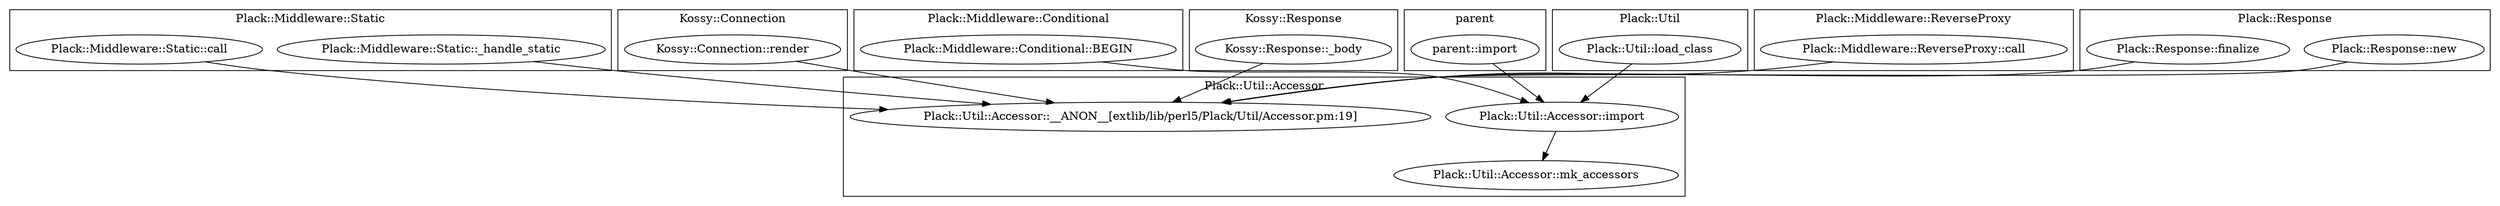 digraph {
graph [overlap=false]
subgraph cluster_Plack_Middleware_Static {
	label="Plack::Middleware::Static";
	"Plack::Middleware::Static::_handle_static";
	"Plack::Middleware::Static::call";
}
subgraph cluster_Kossy_Connection {
	label="Kossy::Connection";
	"Kossy::Connection::render";
}
subgraph cluster_Plack_Util_Accessor {
	label="Plack::Util::Accessor";
	"Plack::Util::Accessor::mk_accessors";
	"Plack::Util::Accessor::import";
	"Plack::Util::Accessor::__ANON__[extlib/lib/perl5/Plack/Util/Accessor.pm:19]";
}
subgraph cluster_Plack_Middleware_Conditional {
	label="Plack::Middleware::Conditional";
	"Plack::Middleware::Conditional::BEGIN";
}
subgraph cluster_Kossy_Response {
	label="Kossy::Response";
	"Kossy::Response::_body";
}
subgraph cluster_parent {
	label="parent";
	"parent::import";
}
subgraph cluster_Plack_Util {
	label="Plack::Util";
	"Plack::Util::load_class";
}
subgraph cluster_Plack_Middleware_ReverseProxy {
	label="Plack::Middleware::ReverseProxy";
	"Plack::Middleware::ReverseProxy::call";
}
subgraph cluster_Plack_Response {
	label="Plack::Response";
	"Plack::Response::new";
	"Plack::Response::finalize";
}
"Kossy::Connection::render" -> "Plack::Util::Accessor::__ANON__[extlib/lib/perl5/Plack/Util/Accessor.pm:19]";
"Kossy::Response::_body" -> "Plack::Util::Accessor::__ANON__[extlib/lib/perl5/Plack/Util/Accessor.pm:19]";
"Plack::Middleware::Static::_handle_static" -> "Plack::Util::Accessor::__ANON__[extlib/lib/perl5/Plack/Util/Accessor.pm:19]";
"Plack::Response::new" -> "Plack::Util::Accessor::__ANON__[extlib/lib/perl5/Plack/Util/Accessor.pm:19]";
"Plack::Middleware::Static::call" -> "Plack::Util::Accessor::__ANON__[extlib/lib/perl5/Plack/Util/Accessor.pm:19]";
"Plack::Middleware::ReverseProxy::call" -> "Plack::Util::Accessor::__ANON__[extlib/lib/perl5/Plack/Util/Accessor.pm:19]";
"Plack::Response::finalize" -> "Plack::Util::Accessor::__ANON__[extlib/lib/perl5/Plack/Util/Accessor.pm:19]";
"Plack::Util::load_class" -> "Plack::Util::Accessor::import";
"parent::import" -> "Plack::Util::Accessor::import";
"Plack::Middleware::Conditional::BEGIN" -> "Plack::Util::Accessor::import";
"Plack::Util::Accessor::import" -> "Plack::Util::Accessor::mk_accessors";
}
